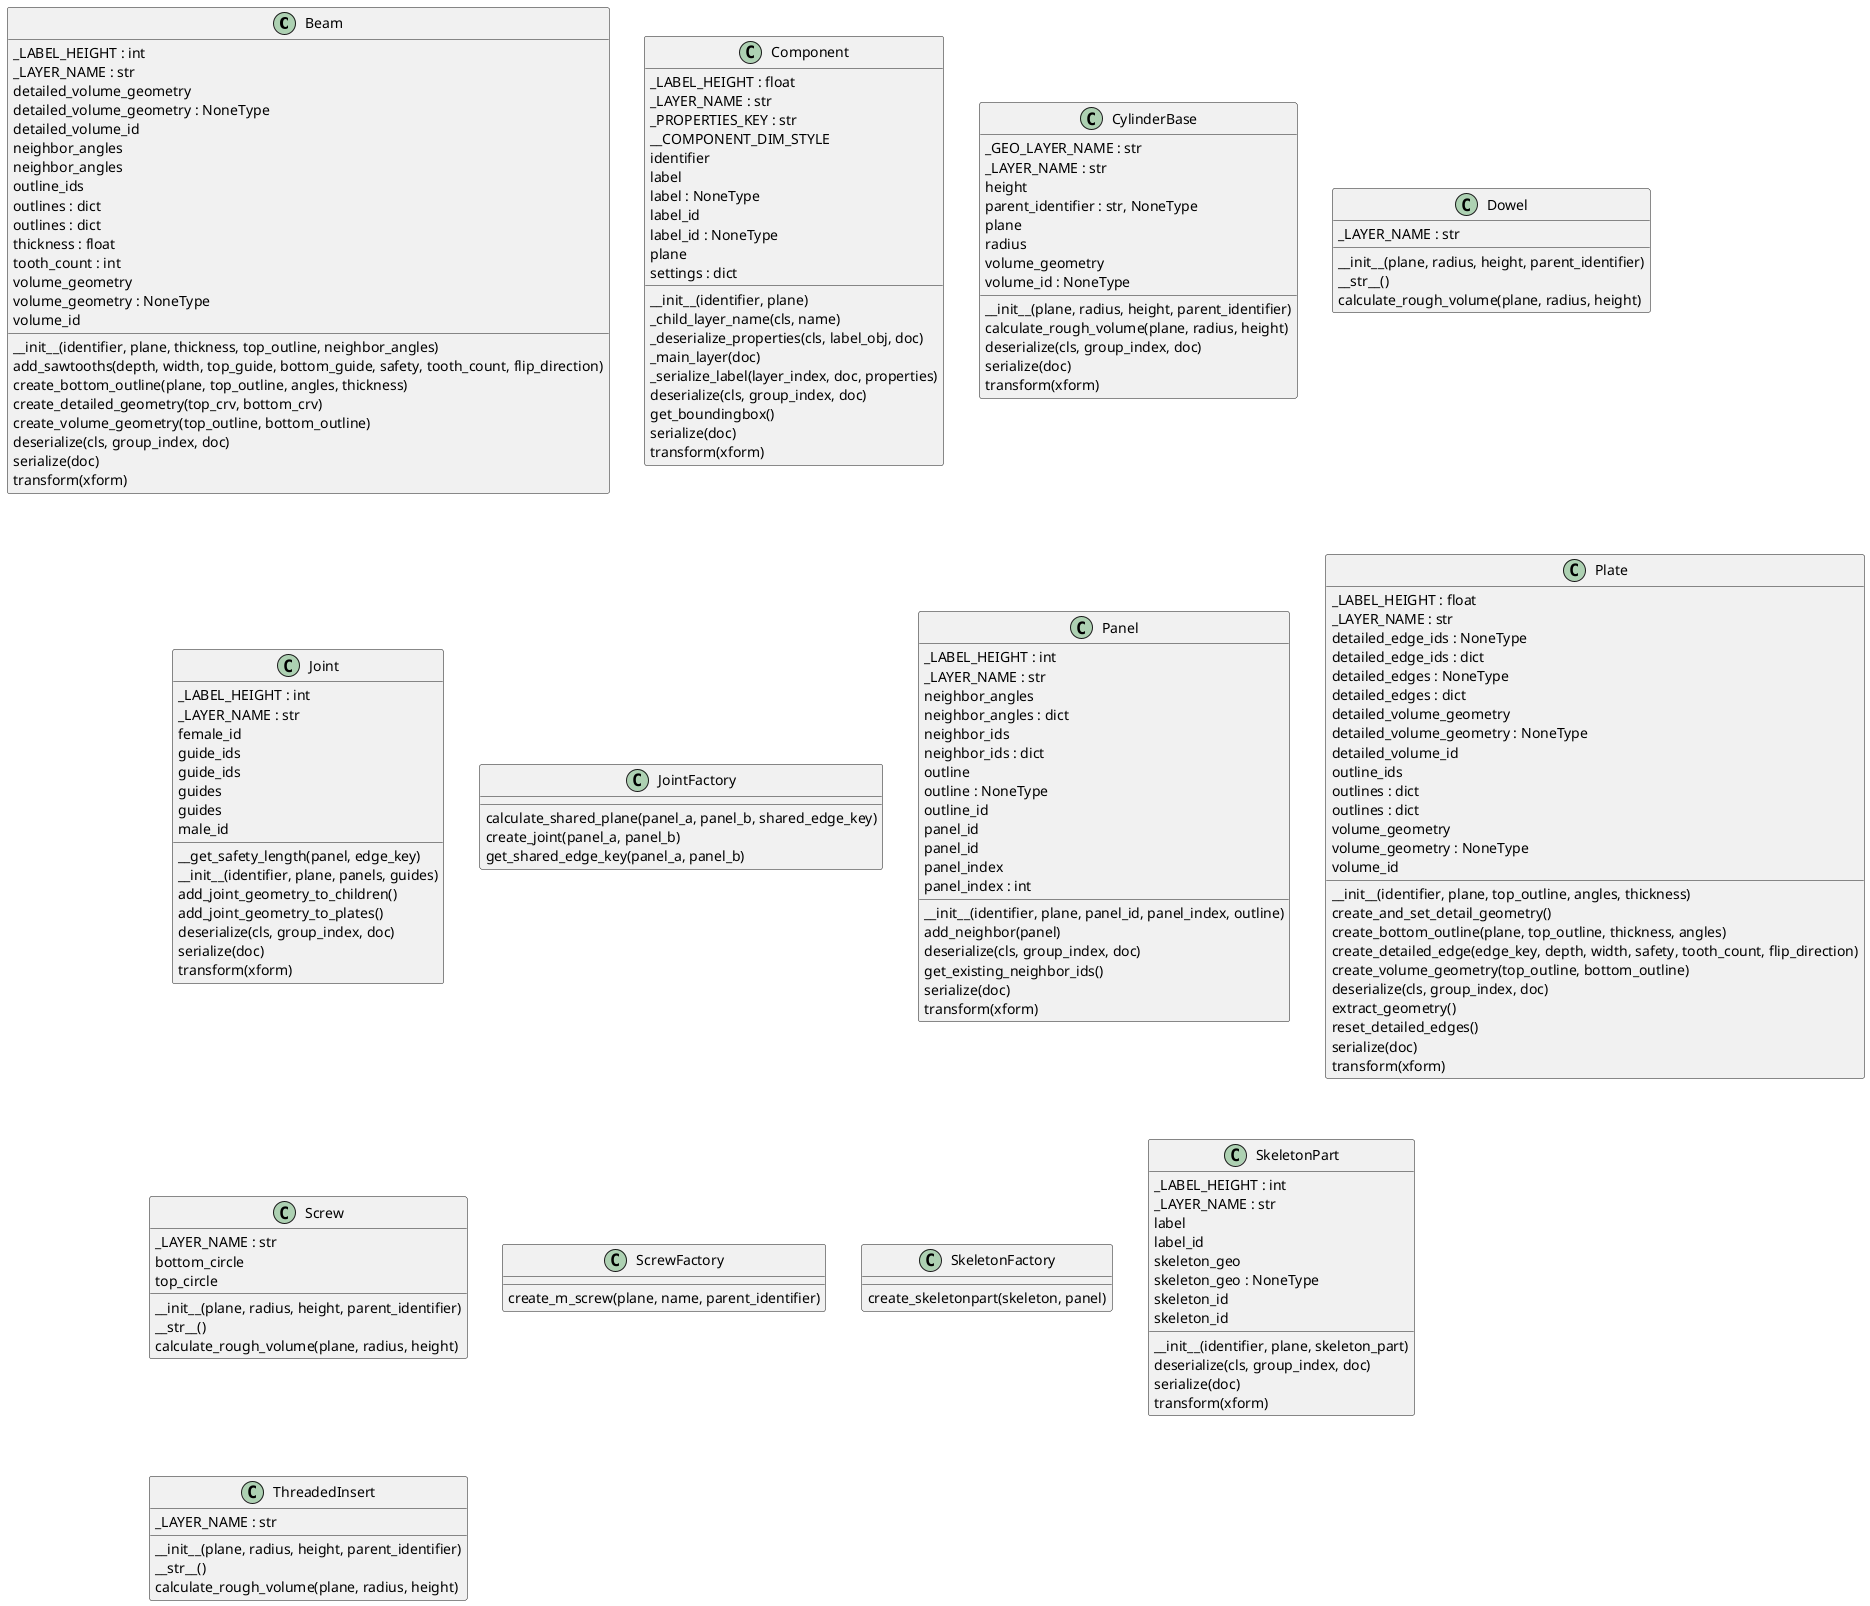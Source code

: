 @startuml classes_components
set namespaceSeparator none
class "Beam" as TaskLib.components.beam.Beam {
  _LABEL_HEIGHT : int
  _LAYER_NAME : str
  detailed_volume_geometry
  detailed_volume_geometry : NoneType
  detailed_volume_id
  neighbor_angles
  neighbor_angles
  outline_ids
  outlines : dict
  outlines : dict
  thickness : float
  tooth_count : int
  volume_geometry
  volume_geometry : NoneType
  volume_id
  __init__(identifier, plane, thickness, top_outline, neighbor_angles)
  add_sawtooths(depth, width, top_guide, bottom_guide, safety, tooth_count, flip_direction)
  create_bottom_outline(plane, top_outline, angles, thickness)
  create_detailed_geometry(top_crv, bottom_crv)
  create_volume_geometry(top_outline, bottom_outline)
  deserialize(cls, group_index, doc)
  serialize(doc)
  transform(xform)
}
class "Component" as TaskLib.components.component.Component {
  _LABEL_HEIGHT : float
  _LAYER_NAME : str
  _PROPERTIES_KEY : str
  __COMPONENT_DIM_STYLE
  identifier
  label
  label : NoneType
  label_id
  label_id : NoneType
  plane
  settings : dict
  __init__(identifier, plane)
  _child_layer_name(cls, name)
  _deserialize_properties(cls, label_obj, doc)
  _main_layer(doc)
  _serialize_label(layer_index, doc, properties)
  deserialize(cls, group_index, doc)
  get_boundingbox()
  serialize(doc)
  transform(xform)
}
class "CylinderBase" as TaskLib.components.cylinder_base.CylinderBase {
  _GEO_LAYER_NAME : str
  _LAYER_NAME : str
  height
  parent_identifier : str, NoneType
  plane
  radius
  volume_geometry
  volume_id : NoneType
  __init__(plane, radius, height, parent_identifier)
  calculate_rough_volume(plane, radius, height)
  deserialize(cls, group_index, doc)
  serialize(doc)
  transform(xform)
}
class "Dowel" as TaskLib.components.dowel.Dowel {
  _LAYER_NAME : str
  __init__(plane, radius, height, parent_identifier)
  __str__()
  calculate_rough_volume(plane, radius, height)
}
class "Joint" as TaskLib.components.joint.Joint {
  _LABEL_HEIGHT : int
  _LAYER_NAME : str
  female_id
  guide_ids
  guide_ids
  guides
  guides
  male_id
  __get_safety_length(panel, edge_key)
  __init__(identifier, plane, panels, guides)
  add_joint_geometry_to_children()
  add_joint_geometry_to_plates()
  deserialize(cls, group_index, doc)
  serialize(doc)
  transform(xform)
}
class "JointFactory" as TaskLib.components.joint.JointFactory {
  calculate_shared_plane(panel_a, panel_b, shared_edge_key)
  create_joint(panel_a, panel_b)
  get_shared_edge_key(panel_a, panel_b)
}
class "Panel" as TaskLib.components.panel.Panel {
  _LABEL_HEIGHT : int
  _LAYER_NAME : str
  neighbor_angles
  neighbor_angles : dict
  neighbor_ids
  neighbor_ids : dict
  outline
  outline : NoneType
  outline_id
  panel_id
  panel_id
  panel_index
  panel_index : int
  __init__(identifier, plane, panel_id, panel_index, outline)
  add_neighbor(panel)
  deserialize(cls, group_index, doc)
  get_existing_neighbor_ids()
  serialize(doc)
  transform(xform)
}
class "Plate" as TaskLib.components.plate.Plate {
  _LABEL_HEIGHT : float
  _LAYER_NAME : str
  detailed_edge_ids : NoneType
  detailed_edge_ids : dict
  detailed_edges : NoneType
  detailed_edges : dict
  detailed_volume_geometry
  detailed_volume_geometry : NoneType
  detailed_volume_id
  outline_ids
  outlines : dict
  outlines : dict
  volume_geometry
  volume_geometry : NoneType
  volume_id
  __init__(identifier, plane, top_outline, angles, thickness)
  create_and_set_detail_geometry()
  create_bottom_outline(plane, top_outline, thickness, angles)
  create_detailed_edge(edge_key, depth, width, safety, tooth_count, flip_direction)
  create_volume_geometry(top_outline, bottom_outline)
  deserialize(cls, group_index, doc)
  extract_geometry()
  reset_detailed_edges()
  serialize(doc)
  transform(xform)
}
class "Screw" as TaskLib.components.screw.Screw {
  _LAYER_NAME : str
  bottom_circle
  top_circle
  __init__(plane, radius, height, parent_identifier)
  __str__()
  calculate_rough_volume(plane, radius, height)
}
class "ScrewFactory" as TaskLib.components.screw.ScrewFactory {
  create_m_screw(plane, name, parent_identifier)
}
class "SkeletonFactory" as TaskLib.components.skeleton_part.SkeletonFactory {
  create_skeletonpart(skeleton, panel)
}
class "SkeletonPart" as TaskLib.components.skeleton_part.SkeletonPart {
  _LABEL_HEIGHT : int
  _LAYER_NAME : str
  label
  label_id
  skeleton_geo
  skeleton_geo : NoneType
  skeleton_id
  skeleton_id
  __init__(identifier, plane, skeleton_part)
  deserialize(cls, group_index, doc)
  serialize(doc)
  transform(xform)
}
class "ThreadedInsert" as TaskLib.components.threaded_insert.ThreadedInsert {
  _LAYER_NAME : str
  __init__(plane, radius, height, parent_identifier)
  __str__()
  calculate_rough_volume(plane, radius, height)
}
@enduml
